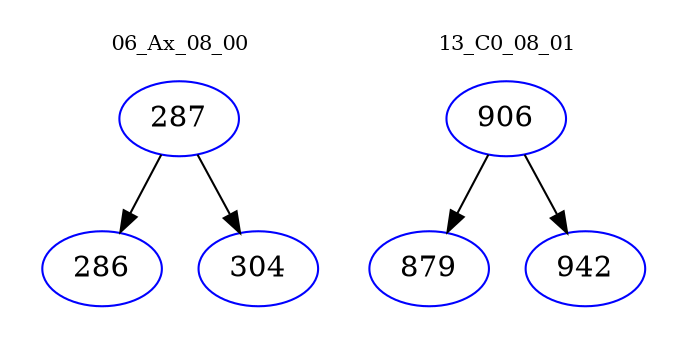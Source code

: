 digraph{
subgraph cluster_0 {
color = white
label = "06_Ax_08_00";
fontsize=10;
T0_287 [label="287", color="blue"]
T0_287 -> T0_286 [color="black"]
T0_286 [label="286", color="blue"]
T0_287 -> T0_304 [color="black"]
T0_304 [label="304", color="blue"]
}
subgraph cluster_1 {
color = white
label = "13_C0_08_01";
fontsize=10;
T1_906 [label="906", color="blue"]
T1_906 -> T1_879 [color="black"]
T1_879 [label="879", color="blue"]
T1_906 -> T1_942 [color="black"]
T1_942 [label="942", color="blue"]
}
}
